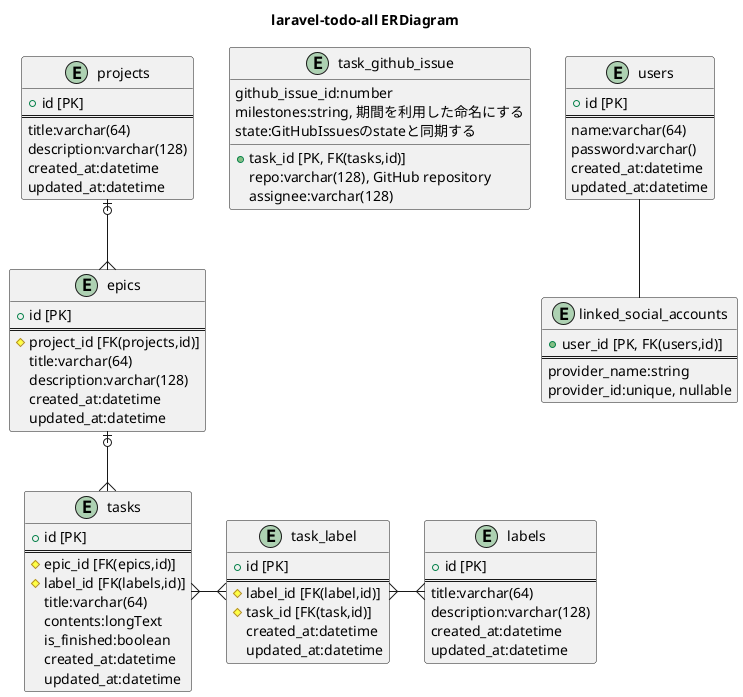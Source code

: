 @startuml laravel-todo-all
title laravel-todo-all ERDiagram

entity "tasks" {
    + id [PK]
    ==
    # epic_id [FK(epics,id)]
    # label_id [FK(labels,id)]
    title:varchar(64)
    contents:longText
    is_finished:boolean
    created_at:datetime
    updated_at:datetime
}

entity task_github_issue {
    + task_id [PK, FK(tasks,id)]
    repo:varchar(128), GitHub repository
    github_issue_id:number
    milestones:string, 期間を利用した命名にする
    assignee:varchar(128)
    state:GitHubIssuesのstateと同期する
}

' リンクするのは、GitHubのみ
entity linked_social_accounts {
    + user_id [PK, FK(users,id)]
    ==
    provider_name:string
    provider_id:unique, nullable
}

' entity task_github_pull_requests {
'     + id [PK]
'     ==
'     # task_id [FK(tasks,id)]
'     repo:string, GitHub repository
'     github_pull_request_id:number
'     milestones:string
'     assignee:
'     state:GitHubIssuesのstateと同期する
' }

entity "projects" {
    + id [PK]
    ==
    title:varchar(64)
    description:varchar(128)
    created_at:datetime
    updated_at:datetime
}

entity "epics" {
    + id [PK]
    ==
    # project_id [FK(projects,id)]
    title:varchar(64)
    description:varchar(128)
    ' epicsの期間を指定するカラムを追加する
    ' 開始DateTimeと終了DateTime
    created_at:datetime
    updated_at:datetime
}

entity "task_label" {
    + id [PK]
    ==
    # label_id [FK(label,id)]
    # task_id [FK(task,id)]
    created_at:datetime
    updated_at:datetime
}

entity "labels" {
    + id [PK]
    ==
    title:varchar(64)
    description:varchar(128)
    created_at:datetime
    updated_at:datetime
}

entity "users" {
    + id [PK]
    ==
    name:varchar(64)
    password:varchar()
    created_at:datetime
    updated_at:datetime
}

users -- linked_social_accounts
projects |o--{ epics
epics |o--{ tasks
tasks }-ri-{ task_label
labels }-le-{ task_label

'  /orgs/{org}/issues からIssuesを取得する
' /repos/{owner}/{repo}/issues
' 他にIssuesを取れるところがないのかを確認したい
' Name	Type	In	Description
' accept	string	header
' Setting to application/vnd.github.v3+json is recommended. See preview notice
' owner	string	path
' repo	string	path
' milestone	string	query
' If an integer is passed, it should refer to a milestone by its number field. If the string * is passed, issues with any milestone are accepted. If the string none is passed, issues without milestones are returned.
' state	string	query
' Indicates the state of the issues to return. Can be either open, closed, or all.
' assignee	string	query
' Can be the name of a user. Pass in none for issues with no assigned user, and * for issues assigned to any user.
' creator	string	query
' The user that created the issue.
' mentioned	string	query
' A user that's mentioned in the issue.
' labels	string	query
' A list of comma separated label names. Example: bug,ui,@high
' sort	string	query
' What to sort results by. Can be either created, updated, comments.
' direction	string	query
' One of asc (ascending) or desc (descending).
' since	string	query
' Only show notifications updated after the given time. This is a timestamp in ISO 8601 format: YYYY-MM-DDTHH:MM:SSZ.
' per_page	integer	query
' Results per page (max 100)
' page	integer	query
' Page number of the results to fetch.
@enduml
